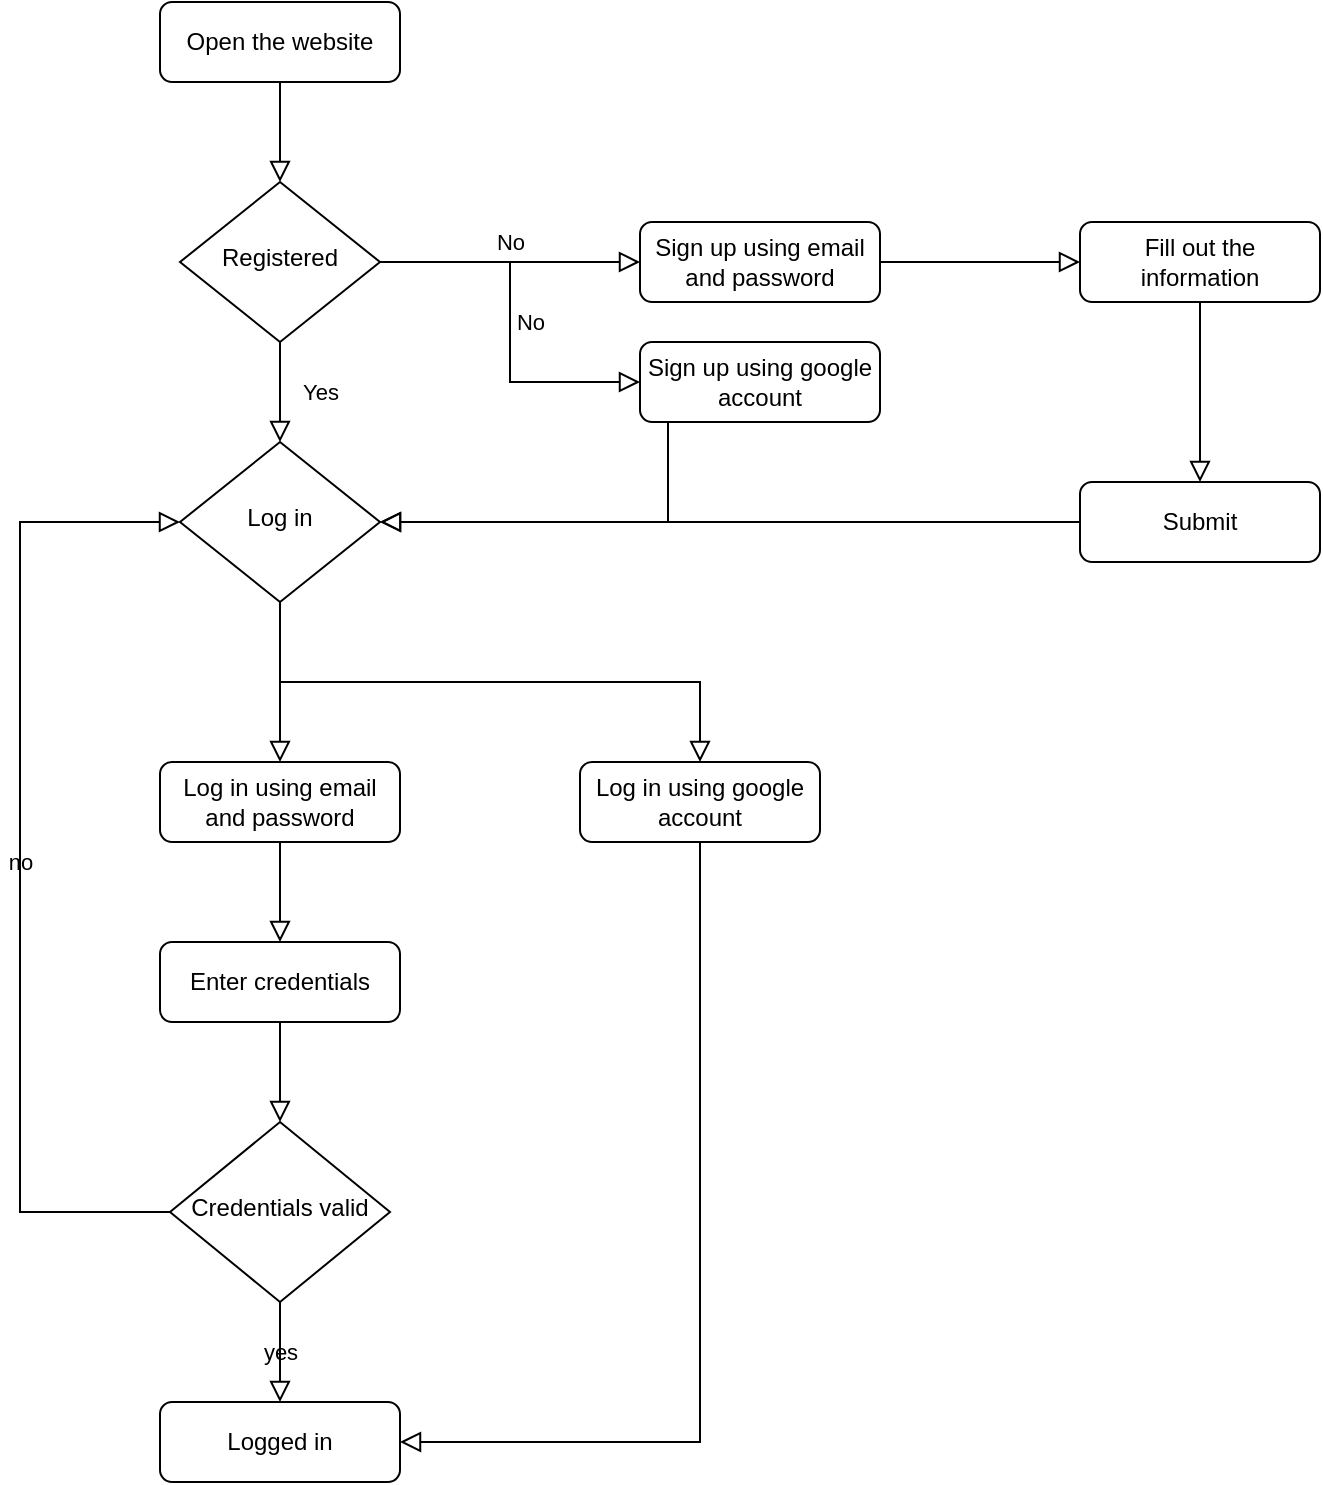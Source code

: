 <mxfile version="16.0.0" type="device"><diagram id="C5RBs43oDa-KdzZeNtuy" name="Page-1"><mxGraphModel dx="1342" dy="857" grid="1" gridSize="10" guides="1" tooltips="1" connect="1" arrows="1" fold="1" page="1" pageScale="1" pageWidth="827" pageHeight="1169" math="0" shadow="0"><root><mxCell id="WIyWlLk6GJQsqaUBKTNV-0"/><mxCell id="WIyWlLk6GJQsqaUBKTNV-1" parent="WIyWlLk6GJQsqaUBKTNV-0"/><mxCell id="WIyWlLk6GJQsqaUBKTNV-2" value="" style="rounded=0;html=1;jettySize=auto;orthogonalLoop=1;fontSize=11;endArrow=block;endFill=0;endSize=8;strokeWidth=1;shadow=0;labelBackgroundColor=none;edgeStyle=orthogonalEdgeStyle;" parent="WIyWlLk6GJQsqaUBKTNV-1" source="WIyWlLk6GJQsqaUBKTNV-3" target="WIyWlLk6GJQsqaUBKTNV-6" edge="1"><mxGeometry relative="1" as="geometry"/></mxCell><mxCell id="WIyWlLk6GJQsqaUBKTNV-3" value="Open the website" style="rounded=1;whiteSpace=wrap;html=1;fontSize=12;glass=0;strokeWidth=1;shadow=0;" parent="WIyWlLk6GJQsqaUBKTNV-1" vertex="1"><mxGeometry x="160" width="120" height="40" as="geometry"/></mxCell><mxCell id="WIyWlLk6GJQsqaUBKTNV-4" value="Yes" style="rounded=0;html=1;jettySize=auto;orthogonalLoop=1;fontSize=11;endArrow=block;endFill=0;endSize=8;strokeWidth=1;shadow=0;labelBackgroundColor=none;edgeStyle=orthogonalEdgeStyle;" parent="WIyWlLk6GJQsqaUBKTNV-1" source="WIyWlLk6GJQsqaUBKTNV-6" target="WIyWlLk6GJQsqaUBKTNV-10" edge="1"><mxGeometry y="20" relative="1" as="geometry"><mxPoint as="offset"/></mxGeometry></mxCell><mxCell id="WIyWlLk6GJQsqaUBKTNV-5" value="No" style="edgeStyle=orthogonalEdgeStyle;rounded=0;html=1;jettySize=auto;orthogonalLoop=1;fontSize=11;endArrow=block;endFill=0;endSize=8;strokeWidth=1;shadow=0;labelBackgroundColor=none;" parent="WIyWlLk6GJQsqaUBKTNV-1" source="WIyWlLk6GJQsqaUBKTNV-6" target="WIyWlLk6GJQsqaUBKTNV-7" edge="1"><mxGeometry y="10" relative="1" as="geometry"><mxPoint as="offset"/></mxGeometry></mxCell><mxCell id="WIyWlLk6GJQsqaUBKTNV-6" value="Registered" style="rhombus;whiteSpace=wrap;html=1;shadow=0;fontFamily=Helvetica;fontSize=12;align=center;strokeWidth=1;spacing=6;spacingTop=-4;" parent="WIyWlLk6GJQsqaUBKTNV-1" vertex="1"><mxGeometry x="170" y="90" width="100" height="80" as="geometry"/></mxCell><mxCell id="WIyWlLk6GJQsqaUBKTNV-7" value="Sign up using email and password" style="rounded=1;whiteSpace=wrap;html=1;fontSize=12;glass=0;strokeWidth=1;shadow=0;" parent="WIyWlLk6GJQsqaUBKTNV-1" vertex="1"><mxGeometry x="400" y="110" width="120" height="40" as="geometry"/></mxCell><mxCell id="WIyWlLk6GJQsqaUBKTNV-10" value="Log in" style="rhombus;whiteSpace=wrap;html=1;shadow=0;fontFamily=Helvetica;fontSize=12;align=center;strokeWidth=1;spacing=6;spacingTop=-4;" parent="WIyWlLk6GJQsqaUBKTNV-1" vertex="1"><mxGeometry x="170" y="220" width="100" height="80" as="geometry"/></mxCell><mxCell id="IDzSW-EpSLPqXg6oHRbS-0" value="Fill out the information" style="rounded=1;whiteSpace=wrap;html=1;fontSize=12;glass=0;strokeWidth=1;shadow=0;" parent="WIyWlLk6GJQsqaUBKTNV-1" vertex="1"><mxGeometry x="620" y="110" width="120" height="40" as="geometry"/></mxCell><mxCell id="IDzSW-EpSLPqXg6oHRbS-1" value="" style="edgeStyle=orthogonalEdgeStyle;rounded=0;html=1;jettySize=auto;orthogonalLoop=1;fontSize=11;endArrow=block;endFill=0;endSize=8;strokeWidth=1;shadow=0;labelBackgroundColor=none;entryX=0;entryY=0.5;entryDx=0;entryDy=0;exitX=1;exitY=0.5;exitDx=0;exitDy=0;" parent="WIyWlLk6GJQsqaUBKTNV-1" source="WIyWlLk6GJQsqaUBKTNV-7" target="IDzSW-EpSLPqXg6oHRbS-0" edge="1"><mxGeometry y="10" relative="1" as="geometry"><mxPoint as="offset"/><mxPoint x="460" y="220" as="sourcePoint"/><mxPoint x="330" y="220" as="targetPoint"/></mxGeometry></mxCell><mxCell id="IDzSW-EpSLPqXg6oHRbS-2" value="Submit" style="rounded=1;whiteSpace=wrap;html=1;fontSize=12;glass=0;strokeWidth=1;shadow=0;" parent="WIyWlLk6GJQsqaUBKTNV-1" vertex="1"><mxGeometry x="620" y="240" width="120" height="40" as="geometry"/></mxCell><mxCell id="IDzSW-EpSLPqXg6oHRbS-6" value="Enter credentials" style="rounded=1;whiteSpace=wrap;html=1;fontSize=12;glass=0;strokeWidth=1;shadow=0;" parent="WIyWlLk6GJQsqaUBKTNV-1" vertex="1"><mxGeometry x="160" y="470" width="120" height="40" as="geometry"/></mxCell><mxCell id="IDzSW-EpSLPqXg6oHRbS-8" value="Credentials valid" style="rhombus;whiteSpace=wrap;html=1;shadow=0;fontFamily=Helvetica;fontSize=12;align=center;strokeWidth=1;spacing=6;spacingTop=-4;" parent="WIyWlLk6GJQsqaUBKTNV-1" vertex="1"><mxGeometry x="165" y="560" width="110" height="90" as="geometry"/></mxCell><mxCell id="IDzSW-EpSLPqXg6oHRbS-9" value="" style="rounded=0;html=1;jettySize=auto;orthogonalLoop=1;fontSize=11;endArrow=block;endFill=0;endSize=8;strokeWidth=1;shadow=0;labelBackgroundColor=none;edgeStyle=orthogonalEdgeStyle;entryX=0.5;entryY=0;entryDx=0;entryDy=0;exitX=0.5;exitY=1;exitDx=0;exitDy=0;" parent="WIyWlLk6GJQsqaUBKTNV-1" source="IDzSW-EpSLPqXg6oHRbS-0" target="IDzSW-EpSLPqXg6oHRbS-2" edge="1"><mxGeometry relative="1" as="geometry"><mxPoint x="680" y="270" as="sourcePoint"/><mxPoint x="350" y="180" as="targetPoint"/></mxGeometry></mxCell><mxCell id="IDzSW-EpSLPqXg6oHRbS-10" value="" style="rounded=0;html=1;jettySize=auto;orthogonalLoop=1;fontSize=11;endArrow=block;endFill=0;endSize=8;strokeWidth=1;shadow=0;labelBackgroundColor=none;edgeStyle=orthogonalEdgeStyle;entryX=1;entryY=0.5;entryDx=0;entryDy=0;" parent="WIyWlLk6GJQsqaUBKTNV-1" source="IDzSW-EpSLPqXg6oHRbS-2" target="WIyWlLk6GJQsqaUBKTNV-10" edge="1"><mxGeometry relative="1" as="geometry"><mxPoint x="240" y="140" as="sourcePoint"/><mxPoint x="330" y="330" as="targetPoint"/></mxGeometry></mxCell><mxCell id="IDzSW-EpSLPqXg6oHRbS-11" value="" style="rounded=0;html=1;jettySize=auto;orthogonalLoop=1;fontSize=11;endArrow=block;endFill=0;endSize=8;strokeWidth=1;shadow=0;labelBackgroundColor=none;edgeStyle=orthogonalEdgeStyle;entryX=0.5;entryY=0;entryDx=0;entryDy=0;exitX=0.5;exitY=1;exitDx=0;exitDy=0;" parent="WIyWlLk6GJQsqaUBKTNV-1" source="vVQW1vzeq3S01lChd_o9-6" target="IDzSW-EpSLPqXg6oHRbS-6" edge="1"><mxGeometry relative="1" as="geometry"><mxPoint x="220" y="410" as="sourcePoint"/><mxPoint x="250" y="230" as="targetPoint"/></mxGeometry></mxCell><mxCell id="IDzSW-EpSLPqXg6oHRbS-12" value="Logged in" style="rounded=1;whiteSpace=wrap;html=1;fontSize=12;glass=0;strokeWidth=1;shadow=0;" parent="WIyWlLk6GJQsqaUBKTNV-1" vertex="1"><mxGeometry x="160" y="700" width="120" height="40" as="geometry"/></mxCell><mxCell id="IDzSW-EpSLPqXg6oHRbS-15" value="" style="rounded=0;html=1;jettySize=auto;orthogonalLoop=1;fontSize=11;endArrow=block;endFill=0;endSize=8;strokeWidth=1;shadow=0;labelBackgroundColor=none;edgeStyle=orthogonalEdgeStyle;entryX=0.5;entryY=0;entryDx=0;entryDy=0;exitX=0.5;exitY=1;exitDx=0;exitDy=0;" parent="WIyWlLk6GJQsqaUBKTNV-1" source="IDzSW-EpSLPqXg6oHRbS-6" target="IDzSW-EpSLPqXg6oHRbS-8" edge="1"><mxGeometry relative="1" as="geometry"><mxPoint x="250" y="730" as="sourcePoint"/><mxPoint x="230" y="675" as="targetPoint"/></mxGeometry></mxCell><mxCell id="IDzSW-EpSLPqXg6oHRbS-16" value="yes" style="rounded=0;html=1;jettySize=auto;orthogonalLoop=1;fontSize=11;endArrow=block;endFill=0;endSize=8;strokeWidth=1;shadow=0;labelBackgroundColor=none;edgeStyle=orthogonalEdgeStyle;entryX=0.5;entryY=0;entryDx=0;entryDy=0;exitX=0.5;exitY=1;exitDx=0;exitDy=0;" parent="WIyWlLk6GJQsqaUBKTNV-1" source="IDzSW-EpSLPqXg6oHRbS-8" target="IDzSW-EpSLPqXg6oHRbS-12" edge="1"><mxGeometry relative="1" as="geometry"><mxPoint x="220" y="830" as="sourcePoint"/><mxPoint x="230" y="760" as="targetPoint"/></mxGeometry></mxCell><mxCell id="IDzSW-EpSLPqXg6oHRbS-20" value="no" style="rounded=0;html=1;jettySize=auto;orthogonalLoop=1;fontSize=11;endArrow=block;endFill=0;endSize=8;strokeWidth=1;shadow=0;labelBackgroundColor=none;edgeStyle=orthogonalEdgeStyle;exitX=0;exitY=0.5;exitDx=0;exitDy=0;entryX=0;entryY=0.5;entryDx=0;entryDy=0;" parent="WIyWlLk6GJQsqaUBKTNV-1" source="IDzSW-EpSLPqXg6oHRbS-8" target="WIyWlLk6GJQsqaUBKTNV-10" edge="1"><mxGeometry relative="1" as="geometry"><mxPoint x="110" y="550" as="sourcePoint"/><mxPoint x="70" y="550" as="targetPoint"/><Array as="points"><mxPoint x="90" y="605"/><mxPoint x="90" y="260"/></Array></mxGeometry></mxCell><mxCell id="vVQW1vzeq3S01lChd_o9-1" value="Sign up using google account" style="rounded=1;whiteSpace=wrap;html=1;fontSize=12;glass=0;strokeWidth=1;shadow=0;" vertex="1" parent="WIyWlLk6GJQsqaUBKTNV-1"><mxGeometry x="400" y="170" width="120" height="40" as="geometry"/></mxCell><mxCell id="vVQW1vzeq3S01lChd_o9-2" value="No" style="edgeStyle=orthogonalEdgeStyle;rounded=0;html=1;jettySize=auto;orthogonalLoop=1;fontSize=11;endArrow=block;endFill=0;endSize=8;strokeWidth=1;shadow=0;labelBackgroundColor=none;exitX=1;exitY=0.5;exitDx=0;exitDy=0;entryX=0;entryY=0.5;entryDx=0;entryDy=0;" edge="1" parent="WIyWlLk6GJQsqaUBKTNV-1" source="WIyWlLk6GJQsqaUBKTNV-6" target="vVQW1vzeq3S01lChd_o9-1"><mxGeometry y="10" relative="1" as="geometry"><mxPoint as="offset"/><mxPoint x="280" y="140" as="sourcePoint"/><mxPoint x="330" y="140" as="targetPoint"/></mxGeometry></mxCell><mxCell id="vVQW1vzeq3S01lChd_o9-5" value="" style="rounded=0;html=1;jettySize=auto;orthogonalLoop=1;fontSize=11;endArrow=block;endFill=0;endSize=8;strokeWidth=1;shadow=0;labelBackgroundColor=none;edgeStyle=orthogonalEdgeStyle;entryX=1;entryY=0.5;entryDx=0;entryDy=0;exitX=0.5;exitY=1;exitDx=0;exitDy=0;" edge="1" parent="WIyWlLk6GJQsqaUBKTNV-1" source="vVQW1vzeq3S01lChd_o9-1" target="WIyWlLk6GJQsqaUBKTNV-10"><mxGeometry relative="1" as="geometry"><mxPoint x="430" y="230" as="sourcePoint"/><mxPoint x="270" y="230" as="targetPoint"/><Array as="points"><mxPoint x="414" y="260"/></Array></mxGeometry></mxCell><mxCell id="vVQW1vzeq3S01lChd_o9-6" value="Log in using email and password" style="rounded=1;whiteSpace=wrap;html=1;fontSize=12;glass=0;strokeWidth=1;shadow=0;" vertex="1" parent="WIyWlLk6GJQsqaUBKTNV-1"><mxGeometry x="160" y="380" width="120" height="40" as="geometry"/></mxCell><mxCell id="vVQW1vzeq3S01lChd_o9-7" value="" style="rounded=0;html=1;jettySize=auto;orthogonalLoop=1;fontSize=11;endArrow=block;endFill=0;endSize=8;strokeWidth=1;shadow=0;labelBackgroundColor=none;edgeStyle=orthogonalEdgeStyle;entryX=0.5;entryY=0;entryDx=0;entryDy=0;exitX=0.5;exitY=1;exitDx=0;exitDy=0;" edge="1" parent="WIyWlLk6GJQsqaUBKTNV-1" source="WIyWlLk6GJQsqaUBKTNV-10" target="vVQW1vzeq3S01lChd_o9-6"><mxGeometry relative="1" as="geometry"><mxPoint x="230" y="390" as="sourcePoint"/><mxPoint x="230" y="450" as="targetPoint"/></mxGeometry></mxCell><mxCell id="vVQW1vzeq3S01lChd_o9-9" value="Log in using google account" style="rounded=1;whiteSpace=wrap;html=1;fontSize=12;glass=0;strokeWidth=1;shadow=0;" vertex="1" parent="WIyWlLk6GJQsqaUBKTNV-1"><mxGeometry x="370" y="380" width="120" height="40" as="geometry"/></mxCell><mxCell id="vVQW1vzeq3S01lChd_o9-10" value="" style="rounded=0;html=1;jettySize=auto;orthogonalLoop=1;fontSize=11;endArrow=block;endFill=0;endSize=8;strokeWidth=1;shadow=0;labelBackgroundColor=none;edgeStyle=orthogonalEdgeStyle;entryX=0.5;entryY=0;entryDx=0;entryDy=0;exitX=0.5;exitY=1;exitDx=0;exitDy=0;" edge="1" parent="WIyWlLk6GJQsqaUBKTNV-1" source="WIyWlLk6GJQsqaUBKTNV-10" target="vVQW1vzeq3S01lChd_o9-9"><mxGeometry relative="1" as="geometry"><mxPoint x="230" y="310" as="sourcePoint"/><mxPoint x="230" y="340" as="targetPoint"/></mxGeometry></mxCell><mxCell id="vVQW1vzeq3S01lChd_o9-11" value="" style="rounded=0;html=1;jettySize=auto;orthogonalLoop=1;fontSize=11;endArrow=block;endFill=0;endSize=8;strokeWidth=1;shadow=0;labelBackgroundColor=none;edgeStyle=orthogonalEdgeStyle;entryX=1;entryY=0.5;entryDx=0;entryDy=0;exitX=0.5;exitY=1;exitDx=0;exitDy=0;" edge="1" parent="WIyWlLk6GJQsqaUBKTNV-1" source="vVQW1vzeq3S01lChd_o9-9" target="IDzSW-EpSLPqXg6oHRbS-12"><mxGeometry relative="1" as="geometry"><mxPoint x="452" y="460" as="sourcePoint"/><mxPoint x="308" y="510" as="targetPoint"/><Array as="points"><mxPoint x="430" y="720"/></Array></mxGeometry></mxCell></root></mxGraphModel></diagram></mxfile>